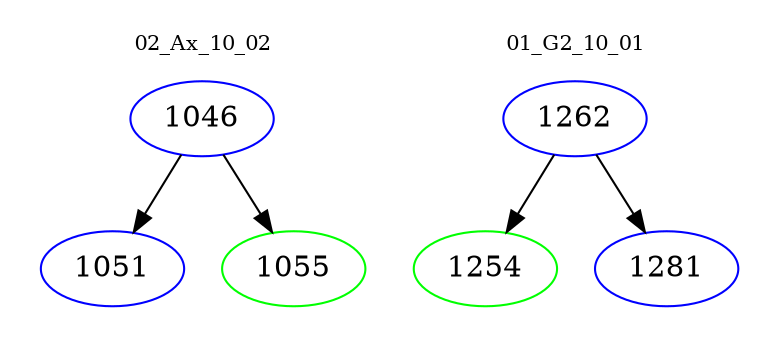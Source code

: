 digraph{
subgraph cluster_0 {
color = white
label = "02_Ax_10_02";
fontsize=10;
T0_1046 [label="1046", color="blue"]
T0_1046 -> T0_1051 [color="black"]
T0_1051 [label="1051", color="blue"]
T0_1046 -> T0_1055 [color="black"]
T0_1055 [label="1055", color="green"]
}
subgraph cluster_1 {
color = white
label = "01_G2_10_01";
fontsize=10;
T1_1262 [label="1262", color="blue"]
T1_1262 -> T1_1254 [color="black"]
T1_1254 [label="1254", color="green"]
T1_1262 -> T1_1281 [color="black"]
T1_1281 [label="1281", color="blue"]
}
}
